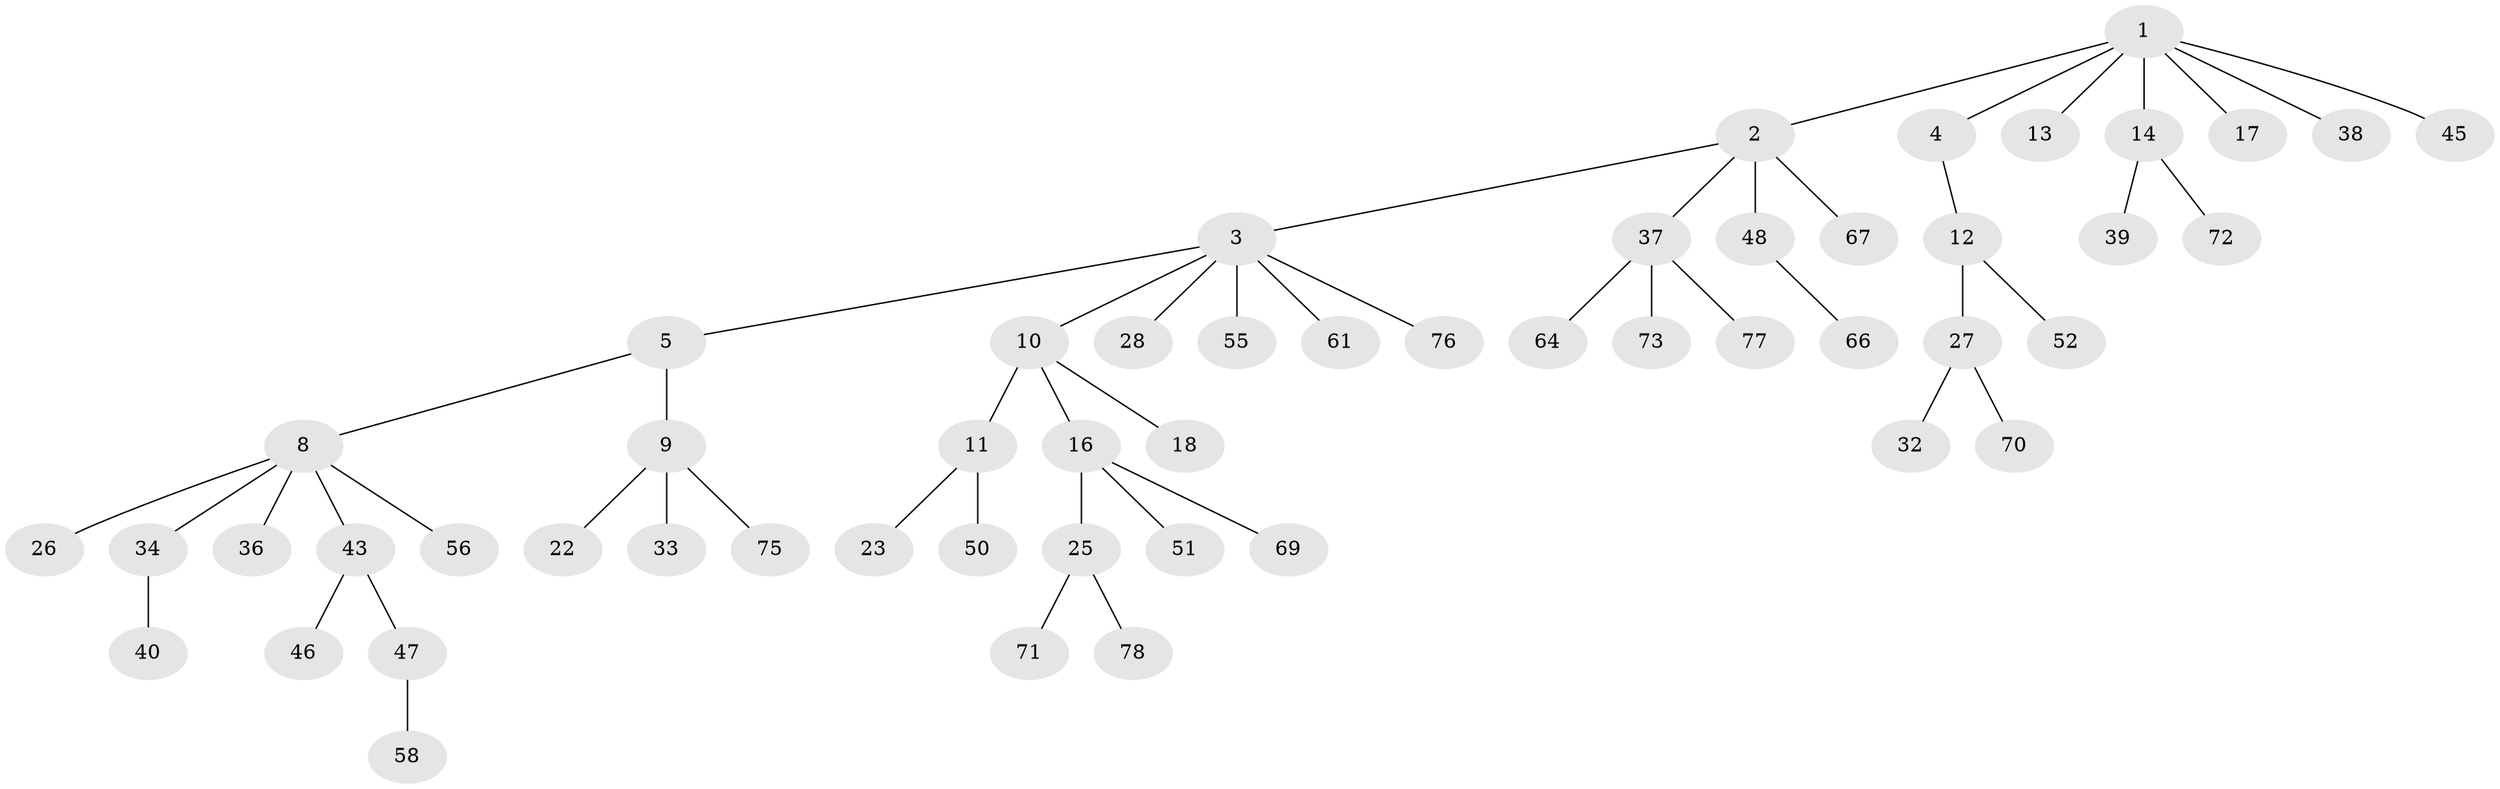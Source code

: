 // original degree distribution, {8: 0.012658227848101266, 5: 0.0379746835443038, 7: 0.012658227848101266, 3: 0.1518987341772152, 4: 0.05063291139240506, 2: 0.20253164556962025, 1: 0.5316455696202531}
// Generated by graph-tools (version 1.1) at 2025/11/02/27/25 16:11:27]
// undirected, 53 vertices, 52 edges
graph export_dot {
graph [start="1"]
  node [color=gray90,style=filled];
  1 [super="+20"];
  2 [super="+6"];
  3 [super="+53"];
  4 [super="+19"];
  5 [super="+7"];
  8 [super="+15"];
  9 [super="+35"];
  10;
  11 [super="+31"];
  12 [super="+21"];
  13;
  14 [super="+30"];
  16 [super="+24"];
  17;
  18 [super="+29"];
  22 [super="+59"];
  23 [super="+41"];
  25 [super="+54"];
  26 [super="+42"];
  27 [super="+63"];
  28;
  32;
  33;
  34 [super="+60"];
  36;
  37 [super="+68"];
  38;
  39 [super="+44"];
  40 [super="+57"];
  43 [super="+62"];
  45;
  46 [super="+49"];
  47 [super="+74"];
  48 [super="+65"];
  50;
  51;
  52;
  55;
  56;
  58;
  61;
  64;
  66;
  67;
  69;
  70;
  71;
  72;
  73 [super="+79"];
  75;
  76;
  77;
  78;
  1 -- 2;
  1 -- 4;
  1 -- 13;
  1 -- 14;
  1 -- 17;
  1 -- 38;
  1 -- 45;
  2 -- 3;
  2 -- 48;
  2 -- 67;
  2 -- 37;
  3 -- 5;
  3 -- 10;
  3 -- 28;
  3 -- 55;
  3 -- 76;
  3 -- 61;
  4 -- 12;
  5 -- 8;
  5 -- 9;
  8 -- 34;
  8 -- 36;
  8 -- 56;
  8 -- 26;
  8 -- 43;
  9 -- 22;
  9 -- 33;
  9 -- 75;
  10 -- 11;
  10 -- 16;
  10 -- 18;
  11 -- 23;
  11 -- 50;
  12 -- 27;
  12 -- 52;
  14 -- 72;
  14 -- 39;
  16 -- 51;
  16 -- 25;
  16 -- 69;
  25 -- 78;
  25 -- 71;
  27 -- 32;
  27 -- 70;
  34 -- 40;
  37 -- 64;
  37 -- 73;
  37 -- 77;
  43 -- 46;
  43 -- 47;
  47 -- 58;
  48 -- 66;
}
